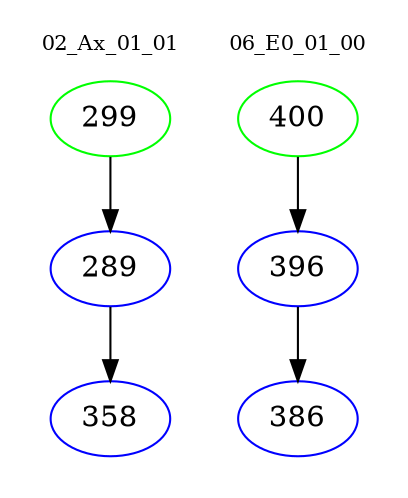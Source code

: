 digraph{
subgraph cluster_0 {
color = white
label = "02_Ax_01_01";
fontsize=10;
T0_299 [label="299", color="green"]
T0_299 -> T0_289 [color="black"]
T0_289 [label="289", color="blue"]
T0_289 -> T0_358 [color="black"]
T0_358 [label="358", color="blue"]
}
subgraph cluster_1 {
color = white
label = "06_E0_01_00";
fontsize=10;
T1_400 [label="400", color="green"]
T1_400 -> T1_396 [color="black"]
T1_396 [label="396", color="blue"]
T1_396 -> T1_386 [color="black"]
T1_386 [label="386", color="blue"]
}
}
